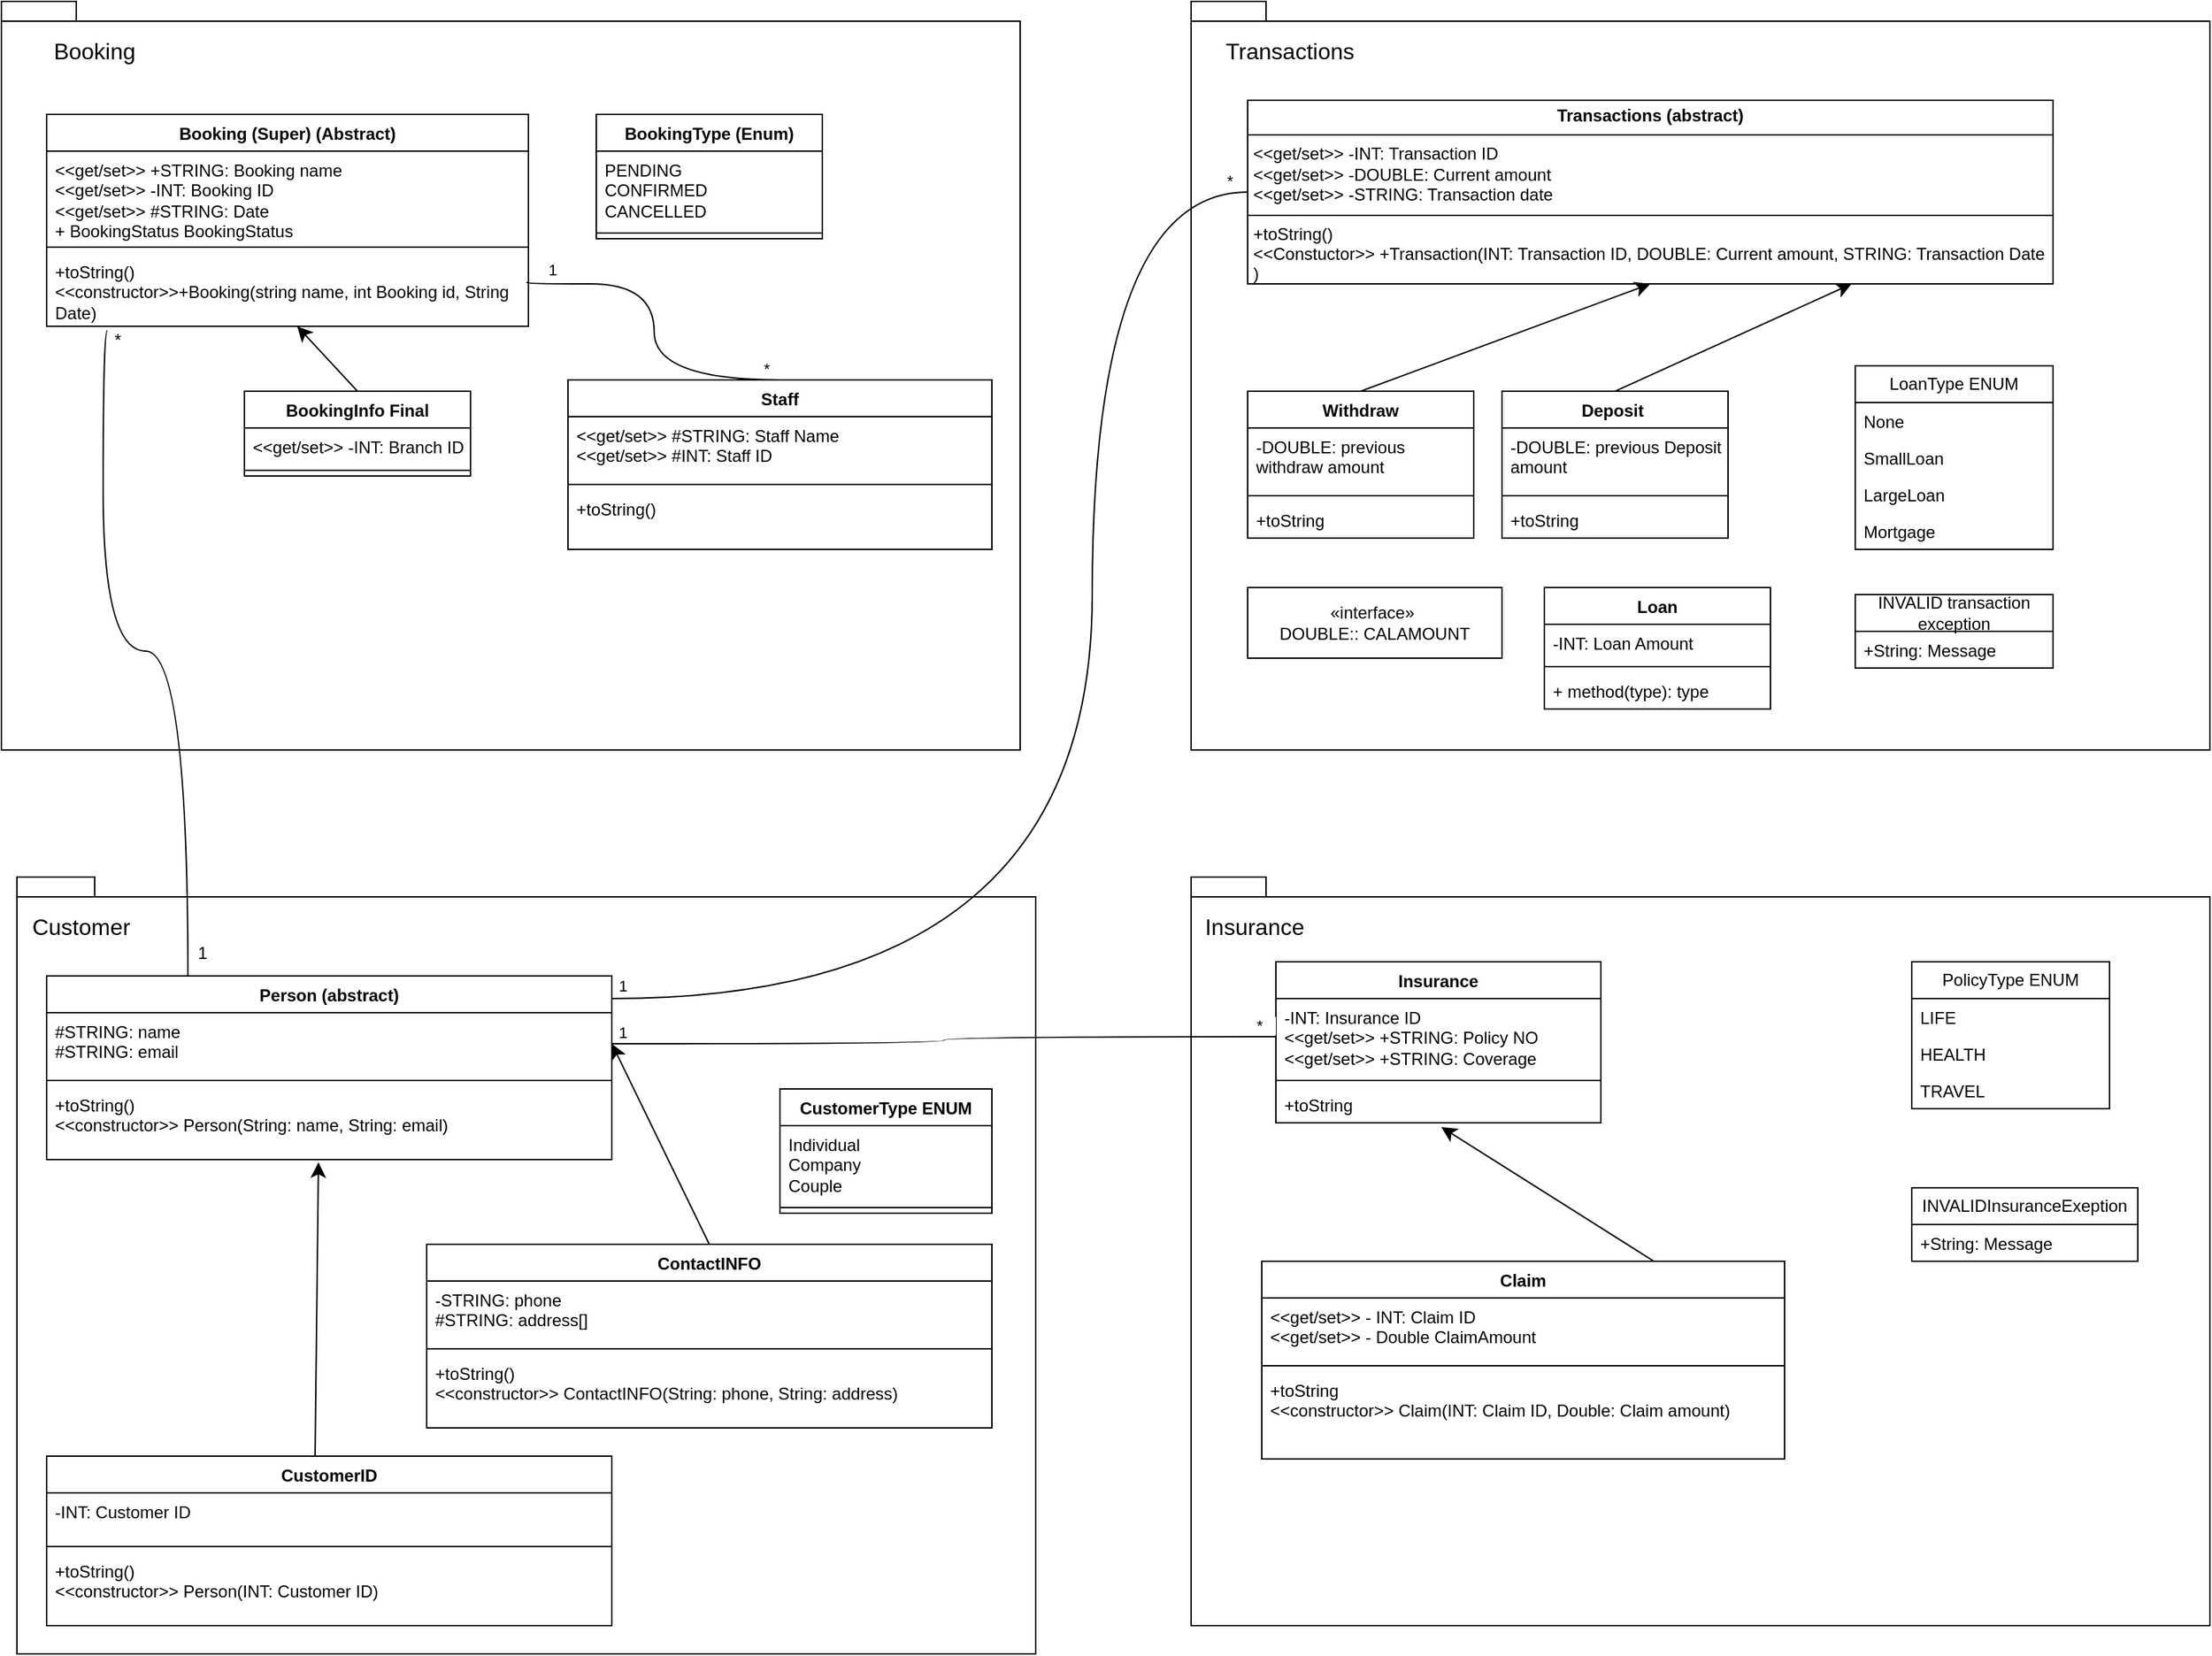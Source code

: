 <mxfile version="25.0.3">
  <diagram id="C5RBs43oDa-KdzZeNtuy" name="Page-1">
    <mxGraphModel dx="1050" dy="522" grid="1" gridSize="10" guides="1" tooltips="1" connect="1" arrows="1" fold="1" page="1" pageScale="1" pageWidth="827" pageHeight="1169" math="0" shadow="0">
      <root>
        <mxCell id="WIyWlLk6GJQsqaUBKTNV-0" />
        <mxCell id="WIyWlLk6GJQsqaUBKTNV-1" parent="WIyWlLk6GJQsqaUBKTNV-0" />
        <mxCell id="0yK75cyEjAmp3p56e5vH-48" value="" style="shape=folder;fontStyle=1;spacingTop=10;tabWidth=40;tabHeight=14;tabPosition=left;html=1;whiteSpace=wrap;" parent="WIyWlLk6GJQsqaUBKTNV-1" vertex="1">
          <mxGeometry x="39" y="740" width="721" height="550" as="geometry" />
        </mxCell>
        <mxCell id="0yK75cyEjAmp3p56e5vH-22" value="" style="shape=folder;fontStyle=1;spacingTop=10;tabWidth=40;tabHeight=14;tabPosition=left;html=1;whiteSpace=wrap;" parent="WIyWlLk6GJQsqaUBKTNV-1" vertex="1">
          <mxGeometry x="28" y="120" width="721" height="530" as="geometry" />
        </mxCell>
        <mxCell id="0yK75cyEjAmp3p56e5vH-4" value="Booking (Super) (Abstract)" style="swimlane;fontStyle=1;align=center;verticalAlign=top;childLayout=stackLayout;horizontal=1;startSize=26;horizontalStack=0;resizeParent=1;resizeParentMax=0;resizeLast=0;collapsible=1;marginBottom=0;whiteSpace=wrap;html=1;" parent="WIyWlLk6GJQsqaUBKTNV-1" vertex="1">
          <mxGeometry x="60" y="200" width="341" height="150" as="geometry" />
        </mxCell>
        <mxCell id="0yK75cyEjAmp3p56e5vH-5" value="&amp;lt;&amp;lt;get/set&amp;gt;&amp;gt; +STRING: Booking name&lt;div&gt;&amp;lt;&amp;lt;get/set&amp;gt;&amp;gt; -INT: Booking ID&lt;/div&gt;&lt;div&gt;&amp;lt;&amp;lt;get/set&amp;gt;&amp;gt; #STRING: Date&lt;/div&gt;&lt;div&gt;+ BookingStatus BookingStatus&lt;/div&gt;&lt;div&gt;&lt;br&gt;&lt;/div&gt;&lt;div&gt;&lt;br&gt;&lt;/div&gt;" style="text;strokeColor=none;fillColor=none;align=left;verticalAlign=top;spacingLeft=4;spacingRight=4;overflow=hidden;rotatable=0;points=[[0,0.5],[1,0.5]];portConstraint=eastwest;whiteSpace=wrap;html=1;" parent="0yK75cyEjAmp3p56e5vH-4" vertex="1">
          <mxGeometry y="26" width="341" height="64" as="geometry" />
        </mxCell>
        <mxCell id="0yK75cyEjAmp3p56e5vH-6" value="" style="line;strokeWidth=1;fillColor=none;align=left;verticalAlign=middle;spacingTop=-1;spacingLeft=3;spacingRight=3;rotatable=0;labelPosition=right;points=[];portConstraint=eastwest;strokeColor=inherit;" parent="0yK75cyEjAmp3p56e5vH-4" vertex="1">
          <mxGeometry y="90" width="341" height="8" as="geometry" />
        </mxCell>
        <mxCell id="0yK75cyEjAmp3p56e5vH-7" value="+toString()&lt;div&gt;&amp;lt;&amp;lt;constructor&amp;gt;&amp;gt;+Booking(string name, int Booking id, String Date)&lt;/div&gt;" style="text;strokeColor=none;fillColor=none;align=left;verticalAlign=top;spacingLeft=4;spacingRight=4;overflow=hidden;rotatable=0;points=[[0,0.5],[1,0.5]];portConstraint=eastwest;whiteSpace=wrap;html=1;" parent="0yK75cyEjAmp3p56e5vH-4" vertex="1">
          <mxGeometry y="98" width="341" height="52" as="geometry" />
        </mxCell>
        <mxCell id="0yK75cyEjAmp3p56e5vH-8" value="Staff" style="swimlane;fontStyle=1;align=center;verticalAlign=top;childLayout=stackLayout;horizontal=1;startSize=26;horizontalStack=0;resizeParent=1;resizeParentMax=0;resizeLast=0;collapsible=1;marginBottom=0;whiteSpace=wrap;html=1;" parent="WIyWlLk6GJQsqaUBKTNV-1" vertex="1">
          <mxGeometry x="429" y="388" width="300" height="120" as="geometry" />
        </mxCell>
        <mxCell id="0yK75cyEjAmp3p56e5vH-9" value="&amp;lt;&amp;lt;get/set&amp;gt;&amp;gt; #STRING: Staff Name&lt;div&gt;&amp;lt;&amp;lt;get/set&amp;gt;&amp;gt; #INT: Staff ID&lt;/div&gt;" style="text;strokeColor=none;fillColor=none;align=left;verticalAlign=top;spacingLeft=4;spacingRight=4;overflow=hidden;rotatable=0;points=[[0,0.5],[1,0.5]];portConstraint=eastwest;whiteSpace=wrap;html=1;" parent="0yK75cyEjAmp3p56e5vH-8" vertex="1">
          <mxGeometry y="26" width="300" height="44" as="geometry" />
        </mxCell>
        <mxCell id="0yK75cyEjAmp3p56e5vH-10" value="" style="line;strokeWidth=1;fillColor=none;align=left;verticalAlign=middle;spacingTop=-1;spacingLeft=3;spacingRight=3;rotatable=0;labelPosition=right;points=[];portConstraint=eastwest;strokeColor=inherit;" parent="0yK75cyEjAmp3p56e5vH-8" vertex="1">
          <mxGeometry y="70" width="300" height="8" as="geometry" />
        </mxCell>
        <mxCell id="0yK75cyEjAmp3p56e5vH-11" value="+toString()" style="text;strokeColor=none;fillColor=none;align=left;verticalAlign=top;spacingLeft=4;spacingRight=4;overflow=hidden;rotatable=0;points=[[0,0.5],[1,0.5]];portConstraint=eastwest;whiteSpace=wrap;html=1;" parent="0yK75cyEjAmp3p56e5vH-8" vertex="1">
          <mxGeometry y="78" width="300" height="42" as="geometry" />
        </mxCell>
        <mxCell id="0yK75cyEjAmp3p56e5vH-12" value="BookingInfo Final" style="swimlane;fontStyle=1;align=center;verticalAlign=top;childLayout=stackLayout;horizontal=1;startSize=26;horizontalStack=0;resizeParent=1;resizeParentMax=0;resizeLast=0;collapsible=1;marginBottom=0;whiteSpace=wrap;html=1;" parent="WIyWlLk6GJQsqaUBKTNV-1" vertex="1">
          <mxGeometry x="200" y="396" width="160" height="60" as="geometry" />
        </mxCell>
        <mxCell id="0yK75cyEjAmp3p56e5vH-13" value="&amp;lt;&amp;lt;get/set&amp;gt;&amp;gt; -INT: Branch ID" style="text;strokeColor=none;fillColor=none;align=left;verticalAlign=top;spacingLeft=4;spacingRight=4;overflow=hidden;rotatable=0;points=[[0,0.5],[1,0.5]];portConstraint=eastwest;whiteSpace=wrap;html=1;" parent="0yK75cyEjAmp3p56e5vH-12" vertex="1">
          <mxGeometry y="26" width="160" height="26" as="geometry" />
        </mxCell>
        <mxCell id="0yK75cyEjAmp3p56e5vH-14" value="" style="line;strokeWidth=1;fillColor=none;align=left;verticalAlign=middle;spacingTop=-1;spacingLeft=3;spacingRight=3;rotatable=0;labelPosition=right;points=[];portConstraint=eastwest;strokeColor=inherit;" parent="0yK75cyEjAmp3p56e5vH-12" vertex="1">
          <mxGeometry y="52" width="160" height="8" as="geometry" />
        </mxCell>
        <mxCell id="0yK75cyEjAmp3p56e5vH-16" value="BookingType (Enum)" style="swimlane;fontStyle=1;align=center;verticalAlign=top;childLayout=stackLayout;horizontal=1;startSize=26;horizontalStack=0;resizeParent=1;resizeParentMax=0;resizeLast=0;collapsible=1;marginBottom=0;whiteSpace=wrap;html=1;" parent="WIyWlLk6GJQsqaUBKTNV-1" vertex="1">
          <mxGeometry x="449" y="200" width="160" height="88" as="geometry" />
        </mxCell>
        <mxCell id="0yK75cyEjAmp3p56e5vH-17" value="PENDING&amp;nbsp;&lt;div&gt;CONFIRMED&amp;nbsp;&lt;/div&gt;&lt;div&gt;CANCELLED&lt;/div&gt;" style="text;strokeColor=none;fillColor=none;align=left;verticalAlign=top;spacingLeft=4;spacingRight=4;overflow=hidden;rotatable=0;points=[[0,0.5],[1,0.5]];portConstraint=eastwest;whiteSpace=wrap;html=1;" parent="0yK75cyEjAmp3p56e5vH-16" vertex="1">
          <mxGeometry y="26" width="160" height="54" as="geometry" />
        </mxCell>
        <mxCell id="0yK75cyEjAmp3p56e5vH-18" value="" style="line;strokeWidth=1;fillColor=none;align=left;verticalAlign=middle;spacingTop=-1;spacingLeft=3;spacingRight=3;rotatable=0;labelPosition=right;points=[];portConstraint=eastwest;strokeColor=inherit;" parent="0yK75cyEjAmp3p56e5vH-16" vertex="1">
          <mxGeometry y="80" width="160" height="8" as="geometry" />
        </mxCell>
        <mxCell id="0yK75cyEjAmp3p56e5vH-20" value="" style="endArrow=classic;html=1;rounded=0;fontSize=12;startSize=8;endSize=8;curved=1;entryX=0.52;entryY=1;entryDx=0;entryDy=0;entryPerimeter=0;exitX=0.5;exitY=0;exitDx=0;exitDy=0;" parent="WIyWlLk6GJQsqaUBKTNV-1" source="0yK75cyEjAmp3p56e5vH-12" target="0yK75cyEjAmp3p56e5vH-7" edge="1">
          <mxGeometry width="50" height="50" relative="1" as="geometry">
            <mxPoint x="619" y="380" as="sourcePoint" />
            <mxPoint x="669" y="330" as="targetPoint" />
          </mxGeometry>
        </mxCell>
        <mxCell id="0yK75cyEjAmp3p56e5vH-23" value="Booking" style="text;html=1;align=center;verticalAlign=middle;whiteSpace=wrap;rounded=0;fontSize=16;" parent="WIyWlLk6GJQsqaUBKTNV-1" vertex="1">
          <mxGeometry x="39" y="140" width="110" height="30" as="geometry" />
        </mxCell>
        <mxCell id="0yK75cyEjAmp3p56e5vH-25" value="" style="shape=folder;fontStyle=1;spacingTop=10;tabWidth=40;tabHeight=14;tabPosition=left;html=1;whiteSpace=wrap;" parent="WIyWlLk6GJQsqaUBKTNV-1" vertex="1">
          <mxGeometry x="870" y="120" width="721" height="530" as="geometry" />
        </mxCell>
        <mxCell id="0yK75cyEjAmp3p56e5vH-26" value="Transactions" style="text;html=1;align=center;verticalAlign=middle;whiteSpace=wrap;rounded=0;fontSize=16;" parent="WIyWlLk6GJQsqaUBKTNV-1" vertex="1">
          <mxGeometry x="870" y="140" width="140" height="30" as="geometry" />
        </mxCell>
        <mxCell id="0yK75cyEjAmp3p56e5vH-27" value="&lt;p style=&quot;margin:0px;margin-top:4px;text-align:center;&quot;&gt;&lt;b&gt;Transactions (abstract)&lt;/b&gt;&lt;/p&gt;&lt;hr size=&quot;1&quot; style=&quot;border-style:solid;&quot;&gt;&lt;p style=&quot;margin:0px;margin-left:4px;&quot;&gt;&amp;lt;&amp;lt;get/set&amp;gt;&amp;gt; -INT: Transaction ID&lt;/p&gt;&lt;p style=&quot;margin:0px;margin-left:4px;&quot;&gt;&amp;lt;&amp;lt;get/set&amp;gt;&amp;gt; -DOUBLE: Current amount&lt;/p&gt;&lt;p style=&quot;margin:0px;margin-left:4px;&quot;&gt;&amp;lt;&amp;lt;get/set&amp;gt;&amp;gt; -STRING: Transaction date&amp;nbsp;&lt;/p&gt;&lt;hr size=&quot;1&quot; style=&quot;border-style:solid;&quot;&gt;&lt;p style=&quot;margin:0px;margin-left:4px;&quot;&gt;+toString()&lt;/p&gt;&lt;p style=&quot;margin:0px;margin-left:4px;&quot;&gt;&amp;lt;&amp;lt;Constuctor&amp;gt;&amp;gt; +Transaction(INT: Transaction ID, DOUBLE: Current amount, STRING: Transaction Date )&lt;/p&gt;" style="verticalAlign=top;align=left;overflow=fill;html=1;whiteSpace=wrap;" parent="WIyWlLk6GJQsqaUBKTNV-1" vertex="1">
          <mxGeometry x="910" y="190" width="570" height="130" as="geometry" />
        </mxCell>
        <mxCell id="0yK75cyEjAmp3p56e5vH-37" style="edgeStyle=none;curved=1;rounded=0;orthogonalLoop=1;jettySize=auto;html=1;exitX=0.5;exitY=0;exitDx=0;exitDy=0;entryX=0.5;entryY=1;entryDx=0;entryDy=0;fontSize=12;startSize=8;endSize=8;" parent="WIyWlLk6GJQsqaUBKTNV-1" source="0yK75cyEjAmp3p56e5vH-28" target="0yK75cyEjAmp3p56e5vH-27" edge="1">
          <mxGeometry relative="1" as="geometry" />
        </mxCell>
        <mxCell id="0yK75cyEjAmp3p56e5vH-28" value="Withdraw" style="swimlane;fontStyle=1;align=center;verticalAlign=top;childLayout=stackLayout;horizontal=1;startSize=26;horizontalStack=0;resizeParent=1;resizeParentMax=0;resizeLast=0;collapsible=1;marginBottom=0;whiteSpace=wrap;html=1;" parent="WIyWlLk6GJQsqaUBKTNV-1" vertex="1">
          <mxGeometry x="910" y="396" width="160" height="104" as="geometry" />
        </mxCell>
        <mxCell id="0yK75cyEjAmp3p56e5vH-29" value="-DOUBLE: previous withdraw amount" style="text;strokeColor=none;fillColor=none;align=left;verticalAlign=top;spacingLeft=4;spacingRight=4;overflow=hidden;rotatable=0;points=[[0,0.5],[1,0.5]];portConstraint=eastwest;whiteSpace=wrap;html=1;" parent="0yK75cyEjAmp3p56e5vH-28" vertex="1">
          <mxGeometry y="26" width="160" height="44" as="geometry" />
        </mxCell>
        <mxCell id="0yK75cyEjAmp3p56e5vH-30" value="" style="line;strokeWidth=1;fillColor=none;align=left;verticalAlign=middle;spacingTop=-1;spacingLeft=3;spacingRight=3;rotatable=0;labelPosition=right;points=[];portConstraint=eastwest;strokeColor=inherit;" parent="0yK75cyEjAmp3p56e5vH-28" vertex="1">
          <mxGeometry y="70" width="160" height="8" as="geometry" />
        </mxCell>
        <mxCell id="0yK75cyEjAmp3p56e5vH-31" value="+toString" style="text;strokeColor=none;fillColor=none;align=left;verticalAlign=top;spacingLeft=4;spacingRight=4;overflow=hidden;rotatable=0;points=[[0,0.5],[1,0.5]];portConstraint=eastwest;whiteSpace=wrap;html=1;" parent="0yK75cyEjAmp3p56e5vH-28" vertex="1">
          <mxGeometry y="78" width="160" height="26" as="geometry" />
        </mxCell>
        <mxCell id="0yK75cyEjAmp3p56e5vH-116" style="edgeStyle=none;curved=1;rounded=0;orthogonalLoop=1;jettySize=auto;html=1;exitX=0.5;exitY=0;exitDx=0;exitDy=0;entryX=0.75;entryY=1;entryDx=0;entryDy=0;fontSize=12;startSize=8;endSize=8;" parent="WIyWlLk6GJQsqaUBKTNV-1" source="0yK75cyEjAmp3p56e5vH-32" target="0yK75cyEjAmp3p56e5vH-27" edge="1">
          <mxGeometry relative="1" as="geometry" />
        </mxCell>
        <mxCell id="0yK75cyEjAmp3p56e5vH-32" value="Deposit&amp;nbsp;" style="swimlane;fontStyle=1;align=center;verticalAlign=top;childLayout=stackLayout;horizontal=1;startSize=26;horizontalStack=0;resizeParent=1;resizeParentMax=0;resizeLast=0;collapsible=1;marginBottom=0;whiteSpace=wrap;html=1;" parent="WIyWlLk6GJQsqaUBKTNV-1" vertex="1">
          <mxGeometry x="1090" y="396" width="160" height="104" as="geometry" />
        </mxCell>
        <mxCell id="0yK75cyEjAmp3p56e5vH-33" value="-DOUBLE: previous Deposit amount" style="text;strokeColor=none;fillColor=none;align=left;verticalAlign=top;spacingLeft=4;spacingRight=4;overflow=hidden;rotatable=0;points=[[0,0.5],[1,0.5]];portConstraint=eastwest;whiteSpace=wrap;html=1;" parent="0yK75cyEjAmp3p56e5vH-32" vertex="1">
          <mxGeometry y="26" width="160" height="44" as="geometry" />
        </mxCell>
        <mxCell id="0yK75cyEjAmp3p56e5vH-34" value="" style="line;strokeWidth=1;fillColor=none;align=left;verticalAlign=middle;spacingTop=-1;spacingLeft=3;spacingRight=3;rotatable=0;labelPosition=right;points=[];portConstraint=eastwest;strokeColor=inherit;" parent="0yK75cyEjAmp3p56e5vH-32" vertex="1">
          <mxGeometry y="70" width="160" height="8" as="geometry" />
        </mxCell>
        <mxCell id="0yK75cyEjAmp3p56e5vH-35" value="+toString" style="text;strokeColor=none;fillColor=none;align=left;verticalAlign=top;spacingLeft=4;spacingRight=4;overflow=hidden;rotatable=0;points=[[0,0.5],[1,0.5]];portConstraint=eastwest;whiteSpace=wrap;html=1;" parent="0yK75cyEjAmp3p56e5vH-32" vertex="1">
          <mxGeometry y="78" width="160" height="26" as="geometry" />
        </mxCell>
        <mxCell id="0yK75cyEjAmp3p56e5vH-39" value="LoanType ENUM" style="swimlane;fontStyle=0;childLayout=stackLayout;horizontal=1;startSize=26;fillColor=none;horizontalStack=0;resizeParent=1;resizeParentMax=0;resizeLast=0;collapsible=1;marginBottom=0;whiteSpace=wrap;html=1;" parent="WIyWlLk6GJQsqaUBKTNV-1" vertex="1">
          <mxGeometry x="1340" y="378" width="140" height="130" as="geometry" />
        </mxCell>
        <mxCell id="0yK75cyEjAmp3p56e5vH-40" value="None" style="text;strokeColor=none;fillColor=none;align=left;verticalAlign=top;spacingLeft=4;spacingRight=4;overflow=hidden;rotatable=0;points=[[0,0.5],[1,0.5]];portConstraint=eastwest;whiteSpace=wrap;html=1;" parent="0yK75cyEjAmp3p56e5vH-39" vertex="1">
          <mxGeometry y="26" width="140" height="26" as="geometry" />
        </mxCell>
        <mxCell id="0yK75cyEjAmp3p56e5vH-41" value="SmallLoan" style="text;strokeColor=none;fillColor=none;align=left;verticalAlign=top;spacingLeft=4;spacingRight=4;overflow=hidden;rotatable=0;points=[[0,0.5],[1,0.5]];portConstraint=eastwest;whiteSpace=wrap;html=1;" parent="0yK75cyEjAmp3p56e5vH-39" vertex="1">
          <mxGeometry y="52" width="140" height="26" as="geometry" />
        </mxCell>
        <mxCell id="0yK75cyEjAmp3p56e5vH-42" value="LargeLoan" style="text;strokeColor=none;fillColor=none;align=left;verticalAlign=top;spacingLeft=4;spacingRight=4;overflow=hidden;rotatable=0;points=[[0,0.5],[1,0.5]];portConstraint=eastwest;whiteSpace=wrap;html=1;" parent="0yK75cyEjAmp3p56e5vH-39" vertex="1">
          <mxGeometry y="78" width="140" height="26" as="geometry" />
        </mxCell>
        <mxCell id="0yK75cyEjAmp3p56e5vH-43" value="Mortgage" style="text;strokeColor=none;fillColor=none;align=left;verticalAlign=top;spacingLeft=4;spacingRight=4;overflow=hidden;rotatable=0;points=[[0,0.5],[1,0.5]];portConstraint=eastwest;whiteSpace=wrap;html=1;" parent="0yK75cyEjAmp3p56e5vH-39" vertex="1">
          <mxGeometry y="104" width="140" height="26" as="geometry" />
        </mxCell>
        <mxCell id="0yK75cyEjAmp3p56e5vH-44" value="INVALID transaction exception" style="swimlane;fontStyle=0;childLayout=stackLayout;horizontal=1;startSize=26;fillColor=none;horizontalStack=0;resizeParent=1;resizeParentMax=0;resizeLast=0;collapsible=1;marginBottom=0;whiteSpace=wrap;html=1;" parent="WIyWlLk6GJQsqaUBKTNV-1" vertex="1">
          <mxGeometry x="1340" y="540" width="140" height="52" as="geometry" />
        </mxCell>
        <mxCell id="0yK75cyEjAmp3p56e5vH-45" value="+String: Message" style="text;strokeColor=none;fillColor=none;align=left;verticalAlign=top;spacingLeft=4;spacingRight=4;overflow=hidden;rotatable=0;points=[[0,0.5],[1,0.5]];portConstraint=eastwest;whiteSpace=wrap;html=1;" parent="0yK75cyEjAmp3p56e5vH-44" vertex="1">
          <mxGeometry y="26" width="140" height="26" as="geometry" />
        </mxCell>
        <mxCell id="0yK75cyEjAmp3p56e5vH-49" value="" style="shape=folder;fontStyle=1;spacingTop=10;tabWidth=40;tabHeight=14;tabPosition=left;html=1;whiteSpace=wrap;" parent="WIyWlLk6GJQsqaUBKTNV-1" vertex="1">
          <mxGeometry x="870" y="740" width="721" height="530" as="geometry" />
        </mxCell>
        <mxCell id="0yK75cyEjAmp3p56e5vH-99" style="edgeStyle=none;curved=1;rounded=0;orthogonalLoop=1;jettySize=auto;html=1;exitX=0.5;exitY=0;exitDx=0;exitDy=0;entryX=1;entryY=0.5;entryDx=0;entryDy=0;fontSize=12;startSize=8;endSize=8;" parent="WIyWlLk6GJQsqaUBKTNV-1" source="0yK75cyEjAmp3p56e5vH-50" target="0yK75cyEjAmp3p56e5vH-56" edge="1">
          <mxGeometry relative="1" as="geometry" />
        </mxCell>
        <mxCell id="0yK75cyEjAmp3p56e5vH-50" value="ContactINFO" style="swimlane;fontStyle=1;align=center;verticalAlign=top;childLayout=stackLayout;horizontal=1;startSize=26;horizontalStack=0;resizeParent=1;resizeParentMax=0;resizeLast=0;collapsible=1;marginBottom=0;whiteSpace=wrap;html=1;" parent="WIyWlLk6GJQsqaUBKTNV-1" vertex="1">
          <mxGeometry x="329" y="1000" width="400" height="130" as="geometry" />
        </mxCell>
        <mxCell id="0yK75cyEjAmp3p56e5vH-51" value="-STRING: phone&lt;div&gt;#STRING: address[]&lt;/div&gt;&lt;div&gt;&lt;br&gt;&lt;/div&gt;" style="text;strokeColor=none;fillColor=none;align=left;verticalAlign=top;spacingLeft=4;spacingRight=4;overflow=hidden;rotatable=0;points=[[0,0.5],[1,0.5]];portConstraint=eastwest;whiteSpace=wrap;html=1;" parent="0yK75cyEjAmp3p56e5vH-50" vertex="1">
          <mxGeometry y="26" width="400" height="44" as="geometry" />
        </mxCell>
        <mxCell id="0yK75cyEjAmp3p56e5vH-52" value="" style="line;strokeWidth=1;fillColor=none;align=left;verticalAlign=middle;spacingTop=-1;spacingLeft=3;spacingRight=3;rotatable=0;labelPosition=right;points=[];portConstraint=eastwest;strokeColor=inherit;" parent="0yK75cyEjAmp3p56e5vH-50" vertex="1">
          <mxGeometry y="70" width="400" height="8" as="geometry" />
        </mxCell>
        <mxCell id="0yK75cyEjAmp3p56e5vH-53" value="+toString()&lt;div&gt;&amp;lt;&amp;lt;constructor&amp;gt;&amp;gt; ContactINFO(String: phone, String: address)&lt;/div&gt;" style="text;strokeColor=none;fillColor=none;align=left;verticalAlign=top;spacingLeft=4;spacingRight=4;overflow=hidden;rotatable=0;points=[[0,0.5],[1,0.5]];portConstraint=eastwest;whiteSpace=wrap;html=1;" parent="0yK75cyEjAmp3p56e5vH-50" vertex="1">
          <mxGeometry y="78" width="400" height="52" as="geometry" />
        </mxCell>
        <mxCell id="0yK75cyEjAmp3p56e5vH-54" value="Customer" style="text;html=1;align=center;verticalAlign=middle;whiteSpace=wrap;rounded=0;fontSize=16;" parent="WIyWlLk6GJQsqaUBKTNV-1" vertex="1">
          <mxGeometry x="39" y="760" width="91" height="30" as="geometry" />
        </mxCell>
        <mxCell id="0yK75cyEjAmp3p56e5vH-55" value="Person (abstract)" style="swimlane;fontStyle=1;align=center;verticalAlign=top;childLayout=stackLayout;horizontal=1;startSize=26;horizontalStack=0;resizeParent=1;resizeParentMax=0;resizeLast=0;collapsible=1;marginBottom=0;whiteSpace=wrap;html=1;" parent="WIyWlLk6GJQsqaUBKTNV-1" vertex="1">
          <mxGeometry x="60" y="810" width="400" height="130" as="geometry" />
        </mxCell>
        <mxCell id="0yK75cyEjAmp3p56e5vH-56" value="#STRING: name&lt;div&gt;#STRING: email&amp;nbsp;&lt;/div&gt;&lt;div&gt;&lt;br&gt;&lt;/div&gt;" style="text;strokeColor=none;fillColor=none;align=left;verticalAlign=top;spacingLeft=4;spacingRight=4;overflow=hidden;rotatable=0;points=[[0,0.5],[1,0.5]];portConstraint=eastwest;whiteSpace=wrap;html=1;" parent="0yK75cyEjAmp3p56e5vH-55" vertex="1">
          <mxGeometry y="26" width="400" height="44" as="geometry" />
        </mxCell>
        <mxCell id="0yK75cyEjAmp3p56e5vH-57" value="" style="line;strokeWidth=1;fillColor=none;align=left;verticalAlign=middle;spacingTop=-1;spacingLeft=3;spacingRight=3;rotatable=0;labelPosition=right;points=[];portConstraint=eastwest;strokeColor=inherit;" parent="0yK75cyEjAmp3p56e5vH-55" vertex="1">
          <mxGeometry y="70" width="400" height="8" as="geometry" />
        </mxCell>
        <mxCell id="0yK75cyEjAmp3p56e5vH-58" value="+toString()&lt;div&gt;&amp;lt;&amp;lt;constructor&amp;gt;&amp;gt; Person(String: name, String: email)&lt;/div&gt;" style="text;strokeColor=none;fillColor=none;align=left;verticalAlign=top;spacingLeft=4;spacingRight=4;overflow=hidden;rotatable=0;points=[[0,0.5],[1,0.5]];portConstraint=eastwest;whiteSpace=wrap;html=1;" parent="0yK75cyEjAmp3p56e5vH-55" vertex="1">
          <mxGeometry y="78" width="400" height="52" as="geometry" />
        </mxCell>
        <mxCell id="0yK75cyEjAmp3p56e5vH-59" value="CustomerID" style="swimlane;fontStyle=1;align=center;verticalAlign=top;childLayout=stackLayout;horizontal=1;startSize=26;horizontalStack=0;resizeParent=1;resizeParentMax=0;resizeLast=0;collapsible=1;marginBottom=0;whiteSpace=wrap;html=1;" parent="WIyWlLk6GJQsqaUBKTNV-1" vertex="1">
          <mxGeometry x="60" y="1150" width="400" height="120" as="geometry" />
        </mxCell>
        <mxCell id="0yK75cyEjAmp3p56e5vH-60" value="-INT: Customer ID&amp;nbsp;&lt;div&gt;&lt;br&gt;&lt;/div&gt;" style="text;strokeColor=none;fillColor=none;align=left;verticalAlign=top;spacingLeft=4;spacingRight=4;overflow=hidden;rotatable=0;points=[[0,0.5],[1,0.5]];portConstraint=eastwest;whiteSpace=wrap;html=1;" parent="0yK75cyEjAmp3p56e5vH-59" vertex="1">
          <mxGeometry y="26" width="400" height="34" as="geometry" />
        </mxCell>
        <mxCell id="0yK75cyEjAmp3p56e5vH-61" value="" style="line;strokeWidth=1;fillColor=none;align=left;verticalAlign=middle;spacingTop=-1;spacingLeft=3;spacingRight=3;rotatable=0;labelPosition=right;points=[];portConstraint=eastwest;strokeColor=inherit;" parent="0yK75cyEjAmp3p56e5vH-59" vertex="1">
          <mxGeometry y="60" width="400" height="8" as="geometry" />
        </mxCell>
        <mxCell id="0yK75cyEjAmp3p56e5vH-62" value="+toString()&lt;div&gt;&amp;lt;&amp;lt;constructor&amp;gt;&amp;gt; Person(INT: Customer ID)&lt;/div&gt;" style="text;strokeColor=none;fillColor=none;align=left;verticalAlign=top;spacingLeft=4;spacingRight=4;overflow=hidden;rotatable=0;points=[[0,0.5],[1,0.5]];portConstraint=eastwest;whiteSpace=wrap;html=1;" parent="0yK75cyEjAmp3p56e5vH-59" vertex="1">
          <mxGeometry y="68" width="400" height="52" as="geometry" />
        </mxCell>
        <mxCell id="0yK75cyEjAmp3p56e5vH-63" value="CustomerType ENUM" style="swimlane;fontStyle=1;align=center;verticalAlign=top;childLayout=stackLayout;horizontal=1;startSize=26;horizontalStack=0;resizeParent=1;resizeParentMax=0;resizeLast=0;collapsible=1;marginBottom=0;whiteSpace=wrap;html=1;" parent="WIyWlLk6GJQsqaUBKTNV-1" vertex="1">
          <mxGeometry x="579" y="890" width="150" height="88" as="geometry" />
        </mxCell>
        <mxCell id="0yK75cyEjAmp3p56e5vH-64" value="&lt;span style=&quot;background-color: initial;&quot;&gt;Individual&lt;/span&gt;&lt;div&gt;&lt;span style=&quot;background-color: initial;&quot;&gt;Company&lt;/span&gt;&lt;/div&gt;&lt;div&gt;&lt;span style=&quot;background-color: initial;&quot;&gt;Couple&amp;nbsp;&lt;/span&gt;&lt;div&gt;&lt;br&gt;&lt;/div&gt;&lt;/div&gt;" style="text;strokeColor=none;fillColor=none;align=left;verticalAlign=top;spacingLeft=4;spacingRight=4;overflow=hidden;rotatable=0;points=[[0,0.5],[1,0.5]];portConstraint=eastwest;whiteSpace=wrap;html=1;" parent="0yK75cyEjAmp3p56e5vH-63" vertex="1">
          <mxGeometry y="26" width="150" height="54" as="geometry" />
        </mxCell>
        <mxCell id="0yK75cyEjAmp3p56e5vH-65" value="" style="line;strokeWidth=1;fillColor=none;align=left;verticalAlign=middle;spacingTop=-1;spacingLeft=3;spacingRight=3;rotatable=0;labelPosition=right;points=[];portConstraint=eastwest;strokeColor=inherit;" parent="0yK75cyEjAmp3p56e5vH-63" vertex="1">
          <mxGeometry y="80" width="150" height="8" as="geometry" />
        </mxCell>
        <mxCell id="0yK75cyEjAmp3p56e5vH-68" value="" style="endArrow=classic;html=1;rounded=0;fontSize=12;startSize=8;endSize=8;curved=1;exitX=0.475;exitY=0;exitDx=0;exitDy=0;exitPerimeter=0;entryX=0.481;entryY=1.038;entryDx=0;entryDy=0;entryPerimeter=0;" parent="WIyWlLk6GJQsqaUBKTNV-1" source="0yK75cyEjAmp3p56e5vH-59" target="0yK75cyEjAmp3p56e5vH-58" edge="1">
          <mxGeometry width="50" height="50" relative="1" as="geometry">
            <mxPoint x="220" y="1160" as="sourcePoint" />
            <mxPoint x="270" y="1110" as="targetPoint" />
          </mxGeometry>
        </mxCell>
        <mxCell id="0yK75cyEjAmp3p56e5vH-69" value="Insurance" style="swimlane;fontStyle=1;align=center;verticalAlign=top;childLayout=stackLayout;horizontal=1;startSize=26;horizontalStack=0;resizeParent=1;resizeParentMax=0;resizeLast=0;collapsible=1;marginBottom=0;whiteSpace=wrap;html=1;" parent="WIyWlLk6GJQsqaUBKTNV-1" vertex="1">
          <mxGeometry x="930" y="800" width="230" height="114" as="geometry" />
        </mxCell>
        <mxCell id="0yK75cyEjAmp3p56e5vH-70" value="-INT: Insurance ID&lt;div&gt;&amp;lt;&amp;lt;get/set&amp;gt;&amp;gt; +STRING: Policy NO&lt;/div&gt;&lt;div&gt;&amp;lt;&amp;lt;get/set&amp;gt;&amp;gt; +STRING: Coverage&lt;/div&gt;" style="text;strokeColor=none;fillColor=none;align=left;verticalAlign=top;spacingLeft=4;spacingRight=4;overflow=hidden;rotatable=0;points=[[0,0.5],[1,0.5]];portConstraint=eastwest;whiteSpace=wrap;html=1;" parent="0yK75cyEjAmp3p56e5vH-69" vertex="1">
          <mxGeometry y="26" width="230" height="54" as="geometry" />
        </mxCell>
        <mxCell id="0yK75cyEjAmp3p56e5vH-71" value="" style="line;strokeWidth=1;fillColor=none;align=left;verticalAlign=middle;spacingTop=-1;spacingLeft=3;spacingRight=3;rotatable=0;labelPosition=right;points=[];portConstraint=eastwest;strokeColor=inherit;" parent="0yK75cyEjAmp3p56e5vH-69" vertex="1">
          <mxGeometry y="80" width="230" height="8" as="geometry" />
        </mxCell>
        <mxCell id="0yK75cyEjAmp3p56e5vH-72" value="+toString" style="text;strokeColor=none;fillColor=none;align=left;verticalAlign=top;spacingLeft=4;spacingRight=4;overflow=hidden;rotatable=0;points=[[0,0.5],[1,0.5]];portConstraint=eastwest;whiteSpace=wrap;html=1;" parent="0yK75cyEjAmp3p56e5vH-69" vertex="1">
          <mxGeometry y="88" width="230" height="26" as="geometry" />
        </mxCell>
        <mxCell id="0yK75cyEjAmp3p56e5vH-73" value="Claim" style="swimlane;fontStyle=1;align=center;verticalAlign=top;childLayout=stackLayout;horizontal=1;startSize=26;horizontalStack=0;resizeParent=1;resizeParentMax=0;resizeLast=0;collapsible=1;marginBottom=0;whiteSpace=wrap;html=1;" parent="WIyWlLk6GJQsqaUBKTNV-1" vertex="1">
          <mxGeometry x="920" y="1012" width="370" height="140" as="geometry" />
        </mxCell>
        <mxCell id="0yK75cyEjAmp3p56e5vH-74" value="&amp;lt;&amp;lt;get/set&amp;gt;&amp;gt; - INT: Claim ID&lt;div&gt;&amp;lt;&amp;lt;get/set&amp;gt;&amp;gt; - Double ClaimAmount&lt;/div&gt;" style="text;strokeColor=none;fillColor=none;align=left;verticalAlign=top;spacingLeft=4;spacingRight=4;overflow=hidden;rotatable=0;points=[[0,0.5],[1,0.5]];portConstraint=eastwest;whiteSpace=wrap;html=1;" parent="0yK75cyEjAmp3p56e5vH-73" vertex="1">
          <mxGeometry y="26" width="370" height="44" as="geometry" />
        </mxCell>
        <mxCell id="0yK75cyEjAmp3p56e5vH-75" value="" style="line;strokeWidth=1;fillColor=none;align=left;verticalAlign=middle;spacingTop=-1;spacingLeft=3;spacingRight=3;rotatable=0;labelPosition=right;points=[];portConstraint=eastwest;strokeColor=inherit;" parent="0yK75cyEjAmp3p56e5vH-73" vertex="1">
          <mxGeometry y="70" width="370" height="8" as="geometry" />
        </mxCell>
        <mxCell id="0yK75cyEjAmp3p56e5vH-76" value="+toString&lt;div&gt;&amp;lt;&amp;lt;constructor&amp;gt;&amp;gt; Claim(INT: Claim ID, Double: Claim amount)&amp;nbsp;&lt;/div&gt;" style="text;strokeColor=none;fillColor=none;align=left;verticalAlign=top;spacingLeft=4;spacingRight=4;overflow=hidden;rotatable=0;points=[[0,0.5],[1,0.5]];portConstraint=eastwest;whiteSpace=wrap;html=1;" parent="0yK75cyEjAmp3p56e5vH-73" vertex="1">
          <mxGeometry y="78" width="370" height="62" as="geometry" />
        </mxCell>
        <mxCell id="0yK75cyEjAmp3p56e5vH-77" value="PolicyType ENUM" style="swimlane;fontStyle=0;childLayout=stackLayout;horizontal=1;startSize=26;fillColor=none;horizontalStack=0;resizeParent=1;resizeParentMax=0;resizeLast=0;collapsible=1;marginBottom=0;whiteSpace=wrap;html=1;" parent="WIyWlLk6GJQsqaUBKTNV-1" vertex="1">
          <mxGeometry x="1380" y="800" width="140" height="104" as="geometry" />
        </mxCell>
        <mxCell id="0yK75cyEjAmp3p56e5vH-78" value="LIFE" style="text;strokeColor=none;fillColor=none;align=left;verticalAlign=top;spacingLeft=4;spacingRight=4;overflow=hidden;rotatable=0;points=[[0,0.5],[1,0.5]];portConstraint=eastwest;whiteSpace=wrap;html=1;" parent="0yK75cyEjAmp3p56e5vH-77" vertex="1">
          <mxGeometry y="26" width="140" height="26" as="geometry" />
        </mxCell>
        <mxCell id="0yK75cyEjAmp3p56e5vH-79" value="HEALTH" style="text;strokeColor=none;fillColor=none;align=left;verticalAlign=top;spacingLeft=4;spacingRight=4;overflow=hidden;rotatable=0;points=[[0,0.5],[1,0.5]];portConstraint=eastwest;whiteSpace=wrap;html=1;" parent="0yK75cyEjAmp3p56e5vH-77" vertex="1">
          <mxGeometry y="52" width="140" height="26" as="geometry" />
        </mxCell>
        <mxCell id="0yK75cyEjAmp3p56e5vH-80" value="TRAVEL" style="text;strokeColor=none;fillColor=none;align=left;verticalAlign=top;spacingLeft=4;spacingRight=4;overflow=hidden;rotatable=0;points=[[0,0.5],[1,0.5]];portConstraint=eastwest;whiteSpace=wrap;html=1;" parent="0yK75cyEjAmp3p56e5vH-77" vertex="1">
          <mxGeometry y="78" width="140" height="26" as="geometry" />
        </mxCell>
        <mxCell id="0yK75cyEjAmp3p56e5vH-81" value="INVALIDInsuranceExeption" style="swimlane;fontStyle=0;childLayout=stackLayout;horizontal=1;startSize=26;fillColor=none;horizontalStack=0;resizeParent=1;resizeParentMax=0;resizeLast=0;collapsible=1;marginBottom=0;whiteSpace=wrap;html=1;" parent="WIyWlLk6GJQsqaUBKTNV-1" vertex="1">
          <mxGeometry x="1380" y="960" width="160" height="52" as="geometry" />
        </mxCell>
        <mxCell id="0yK75cyEjAmp3p56e5vH-82" value="+String: Message" style="text;strokeColor=none;fillColor=none;align=left;verticalAlign=top;spacingLeft=4;spacingRight=4;overflow=hidden;rotatable=0;points=[[0,0.5],[1,0.5]];portConstraint=eastwest;whiteSpace=wrap;html=1;" parent="0yK75cyEjAmp3p56e5vH-81" vertex="1">
          <mxGeometry y="26" width="160" height="26" as="geometry" />
        </mxCell>
        <mxCell id="0yK75cyEjAmp3p56e5vH-86" value="Insurance" style="text;html=1;align=center;verticalAlign=middle;whiteSpace=wrap;rounded=0;fontSize=16;" parent="WIyWlLk6GJQsqaUBKTNV-1" vertex="1">
          <mxGeometry x="870" y="760" width="90" height="30" as="geometry" />
        </mxCell>
        <mxCell id="0yK75cyEjAmp3p56e5vH-91" value="" style="endArrow=none;html=1;edgeStyle=orthogonalEdgeStyle;rounded=0;fontSize=12;startSize=8;endSize=8;curved=1;entryX=0.5;entryY=0;entryDx=0;entryDy=0;exitX=1.001;exitY=0.4;exitDx=0;exitDy=0;exitPerimeter=0;" parent="WIyWlLk6GJQsqaUBKTNV-1" source="0yK75cyEjAmp3p56e5vH-7" target="0yK75cyEjAmp3p56e5vH-8" edge="1">
          <mxGeometry relative="1" as="geometry">
            <mxPoint x="310" y="340" as="sourcePoint" />
            <mxPoint x="470" y="340" as="targetPoint" />
            <Array as="points">
              <mxPoint x="400" y="319" />
              <mxPoint x="400" y="320" />
              <mxPoint x="490" y="320" />
            </Array>
          </mxGeometry>
        </mxCell>
        <mxCell id="0yK75cyEjAmp3p56e5vH-92" value="&amp;nbsp; &amp;nbsp; 1" style="edgeLabel;resizable=0;html=1;align=left;verticalAlign=bottom;" parent="0yK75cyEjAmp3p56e5vH-91" connectable="0" vertex="1">
          <mxGeometry x="-1" relative="1" as="geometry" />
        </mxCell>
        <mxCell id="0yK75cyEjAmp3p56e5vH-93" value="*&amp;nbsp;&amp;nbsp;" style="edgeLabel;resizable=0;html=1;align=right;verticalAlign=bottom;" parent="0yK75cyEjAmp3p56e5vH-91" connectable="0" vertex="1">
          <mxGeometry x="1" relative="1" as="geometry" />
        </mxCell>
        <mxCell id="0yK75cyEjAmp3p56e5vH-98" style="edgeStyle=none;curved=1;rounded=0;orthogonalLoop=1;jettySize=auto;html=1;exitX=0.5;exitY=0;exitDx=0;exitDy=0;fontSize=12;startSize=8;endSize=8;" parent="WIyWlLk6GJQsqaUBKTNV-1" source="0yK75cyEjAmp3p56e5vH-63" target="0yK75cyEjAmp3p56e5vH-63" edge="1">
          <mxGeometry relative="1" as="geometry" />
        </mxCell>
        <mxCell id="0yK75cyEjAmp3p56e5vH-101" value="" style="endArrow=none;html=1;edgeStyle=orthogonalEdgeStyle;rounded=0;fontSize=12;startSize=8;endSize=8;curved=1;entryX=0.126;entryY=1.058;entryDx=0;entryDy=0;entryPerimeter=0;exitX=0.25;exitY=0;exitDx=0;exitDy=0;" parent="WIyWlLk6GJQsqaUBKTNV-1" source="0yK75cyEjAmp3p56e5vH-55" target="0yK75cyEjAmp3p56e5vH-7" edge="1">
          <mxGeometry relative="1" as="geometry">
            <mxPoint x="330" y="470" as="sourcePoint" />
            <mxPoint x="490" y="470" as="targetPoint" />
            <Array as="points">
              <mxPoint x="160" y="580" />
              <mxPoint x="100" y="580" />
              <mxPoint x="100" y="353" />
            </Array>
          </mxGeometry>
        </mxCell>
        <mxCell id="0yK75cyEjAmp3p56e5vH-104" value="*" style="edgeLabel;html=1;align=center;verticalAlign=middle;resizable=0;points=[];fontSize=12;" parent="0yK75cyEjAmp3p56e5vH-101" vertex="1" connectable="0">
          <mxGeometry x="0.877" relative="1" as="geometry">
            <mxPoint x="10" y="-22" as="offset" />
          </mxGeometry>
        </mxCell>
        <mxCell id="0yK75cyEjAmp3p56e5vH-105" value="1" style="edgeLabel;html=1;align=center;verticalAlign=middle;resizable=0;points=[];fontSize=12;" parent="0yK75cyEjAmp3p56e5vH-101" vertex="1" connectable="0">
          <mxGeometry x="-0.939" y="-2" relative="1" as="geometry">
            <mxPoint x="8" as="offset" />
          </mxGeometry>
        </mxCell>
        <mxCell id="0yK75cyEjAmp3p56e5vH-106" value="" style="endArrow=none;html=1;edgeStyle=orthogonalEdgeStyle;rounded=0;fontSize=12;startSize=8;endSize=8;curved=1;entryX=0;entryY=0.5;entryDx=0;entryDy=0;" parent="WIyWlLk6GJQsqaUBKTNV-1" source="0yK75cyEjAmp3p56e5vH-56" target="0yK75cyEjAmp3p56e5vH-70" edge="1">
          <mxGeometry relative="1" as="geometry">
            <mxPoint x="630" y="670" as="sourcePoint" />
            <mxPoint x="790" y="670" as="targetPoint" />
          </mxGeometry>
        </mxCell>
        <mxCell id="0yK75cyEjAmp3p56e5vH-107" value="&amp;nbsp;1" style="edgeLabel;resizable=0;html=1;align=left;verticalAlign=bottom;" parent="0yK75cyEjAmp3p56e5vH-106" connectable="0" vertex="1">
          <mxGeometry x="-1" relative="1" as="geometry" />
        </mxCell>
        <mxCell id="0yK75cyEjAmp3p56e5vH-108" value="*&amp;nbsp; &amp;nbsp;" style="edgeLabel;resizable=0;html=1;align=right;verticalAlign=bottom;" parent="0yK75cyEjAmp3p56e5vH-106" connectable="0" vertex="1">
          <mxGeometry x="1" relative="1" as="geometry" />
        </mxCell>
        <mxCell id="0yK75cyEjAmp3p56e5vH-109" value="" style="endArrow=none;html=1;edgeStyle=orthogonalEdgeStyle;rounded=0;fontSize=12;startSize=8;endSize=8;curved=1;entryX=0;entryY=0.5;entryDx=0;entryDy=0;exitX=1;exitY=0.123;exitDx=0;exitDy=0;exitPerimeter=0;" parent="WIyWlLk6GJQsqaUBKTNV-1" source="0yK75cyEjAmp3p56e5vH-55" target="0yK75cyEjAmp3p56e5vH-27" edge="1">
          <mxGeometry relative="1" as="geometry">
            <mxPoint x="630" y="470" as="sourcePoint" />
            <mxPoint x="790" y="470" as="targetPoint" />
            <Array as="points">
              <mxPoint x="800" y="826" />
              <mxPoint x="800" y="255" />
            </Array>
          </mxGeometry>
        </mxCell>
        <mxCell id="0yK75cyEjAmp3p56e5vH-110" value="&amp;nbsp;1" style="edgeLabel;resizable=0;html=1;align=left;verticalAlign=bottom;" parent="0yK75cyEjAmp3p56e5vH-109" connectable="0" vertex="1">
          <mxGeometry x="-1" relative="1" as="geometry" />
        </mxCell>
        <mxCell id="0yK75cyEjAmp3p56e5vH-111" value="*&amp;nbsp; &amp;nbsp;" style="edgeLabel;resizable=0;html=1;align=right;verticalAlign=bottom;" parent="0yK75cyEjAmp3p56e5vH-109" connectable="0" vertex="1">
          <mxGeometry x="1" relative="1" as="geometry" />
        </mxCell>
        <mxCell id="0yK75cyEjAmp3p56e5vH-115" style="edgeStyle=none;curved=1;rounded=0;orthogonalLoop=1;jettySize=auto;html=1;exitX=0.75;exitY=0;exitDx=0;exitDy=0;fontSize=12;startSize=8;endSize=8;" parent="WIyWlLk6GJQsqaUBKTNV-1" source="0yK75cyEjAmp3p56e5vH-44" target="0yK75cyEjAmp3p56e5vH-44" edge="1">
          <mxGeometry relative="1" as="geometry" />
        </mxCell>
        <mxCell id="0yK75cyEjAmp3p56e5vH-117" value="«interface»&lt;br&gt;&lt;div&gt;Taxable&amp;nbsp;&lt;/div&gt;&lt;div&gt;DOUBLE:: CALCTAX&lt;/div&gt;" style="html=1;whiteSpace=wrap;" parent="WIyWlLk6GJQsqaUBKTNV-1" vertex="1">
          <mxGeometry x="910" y="535" width="180" height="50" as="geometry" />
        </mxCell>
        <mxCell id="0yK75cyEjAmp3p56e5vH-118" value="«interface»&lt;span style=&quot;background-color: initial;&quot;&gt;&amp;nbsp;&lt;/span&gt;&lt;div&gt;DOUBLE:: CALAMOUNT&lt;/div&gt;" style="html=1;whiteSpace=wrap;" parent="WIyWlLk6GJQsqaUBKTNV-1" vertex="1">
          <mxGeometry x="910" y="535" width="180" height="50" as="geometry" />
        </mxCell>
        <mxCell id="0yK75cyEjAmp3p56e5vH-120" value="Loan" style="swimlane;fontStyle=1;align=center;verticalAlign=top;childLayout=stackLayout;horizontal=1;startSize=26;horizontalStack=0;resizeParent=1;resizeParentMax=0;resizeLast=0;collapsible=1;marginBottom=0;whiteSpace=wrap;html=1;" parent="WIyWlLk6GJQsqaUBKTNV-1" vertex="1">
          <mxGeometry x="1120" y="535" width="160" height="86" as="geometry" />
        </mxCell>
        <mxCell id="0yK75cyEjAmp3p56e5vH-121" value="-INT: Loan Amount&amp;nbsp;" style="text;strokeColor=none;fillColor=none;align=left;verticalAlign=top;spacingLeft=4;spacingRight=4;overflow=hidden;rotatable=0;points=[[0,0.5],[1,0.5]];portConstraint=eastwest;whiteSpace=wrap;html=1;" parent="0yK75cyEjAmp3p56e5vH-120" vertex="1">
          <mxGeometry y="26" width="160" height="26" as="geometry" />
        </mxCell>
        <mxCell id="0yK75cyEjAmp3p56e5vH-122" value="" style="line;strokeWidth=1;fillColor=none;align=left;verticalAlign=middle;spacingTop=-1;spacingLeft=3;spacingRight=3;rotatable=0;labelPosition=right;points=[];portConstraint=eastwest;strokeColor=inherit;" parent="0yK75cyEjAmp3p56e5vH-120" vertex="1">
          <mxGeometry y="52" width="160" height="8" as="geometry" />
        </mxCell>
        <mxCell id="0yK75cyEjAmp3p56e5vH-123" value="+ method(type): type" style="text;strokeColor=none;fillColor=none;align=left;verticalAlign=top;spacingLeft=4;spacingRight=4;overflow=hidden;rotatable=0;points=[[0,0.5],[1,0.5]];portConstraint=eastwest;whiteSpace=wrap;html=1;" parent="0yK75cyEjAmp3p56e5vH-120" vertex="1">
          <mxGeometry y="60" width="160" height="26" as="geometry" />
        </mxCell>
        <mxCell id="oD_E1bn_wqN_FRO4j_oG-0" style="edgeStyle=none;curved=1;rounded=0;orthogonalLoop=1;jettySize=auto;html=1;exitX=0.75;exitY=0;exitDx=0;exitDy=0;entryX=0.509;entryY=1.115;entryDx=0;entryDy=0;entryPerimeter=0;fontSize=12;startSize=8;endSize=8;" parent="WIyWlLk6GJQsqaUBKTNV-1" source="0yK75cyEjAmp3p56e5vH-73" target="0yK75cyEjAmp3p56e5vH-72" edge="1">
          <mxGeometry relative="1" as="geometry" />
        </mxCell>
      </root>
    </mxGraphModel>
  </diagram>
</mxfile>
